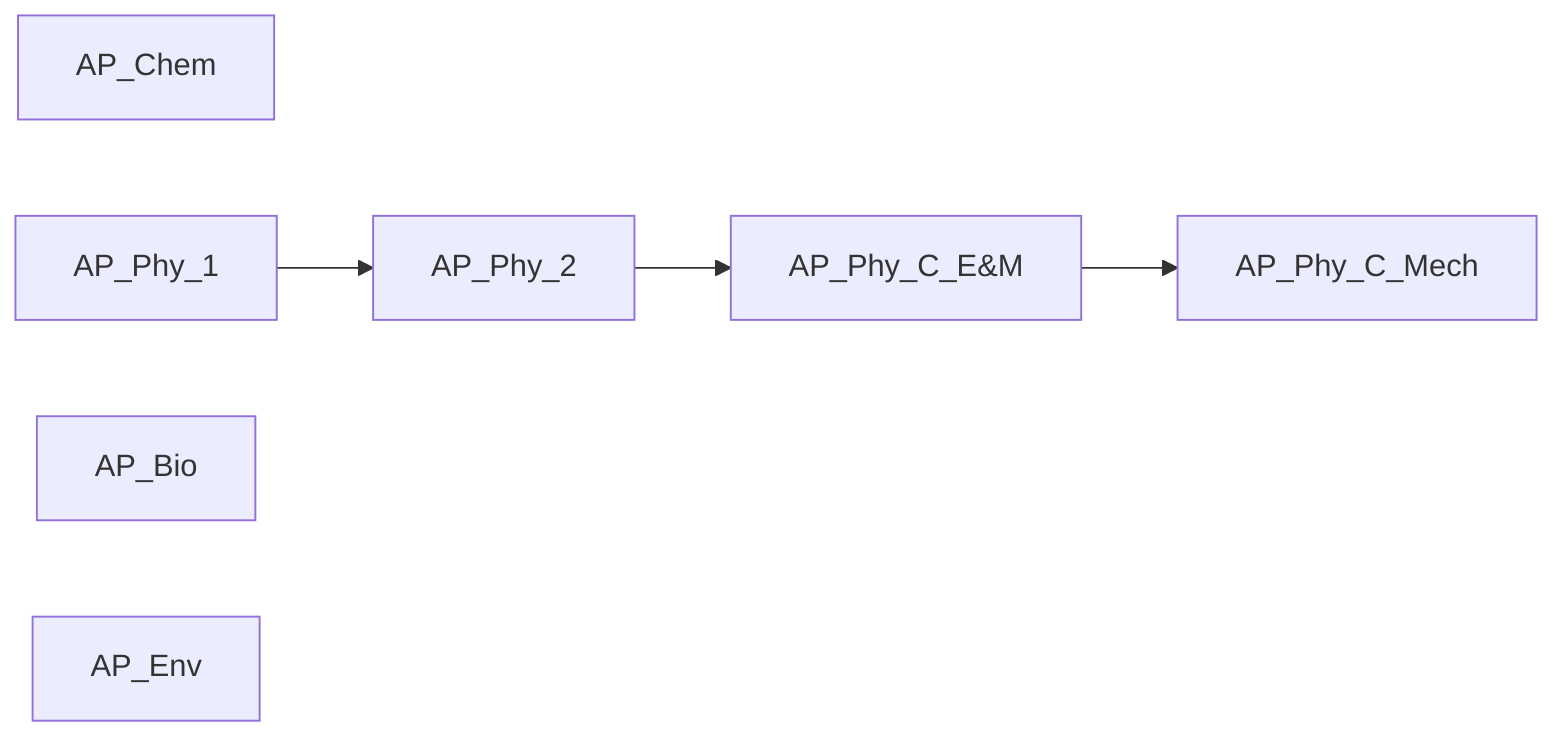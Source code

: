 graph LR;
    AP_Chem;
    AP_Phy_1-->AP_Phy_2-->AP_Phy_C_E&M-->AP_Phy_C_Mech;
    AP_Bio;
    AP_Env;